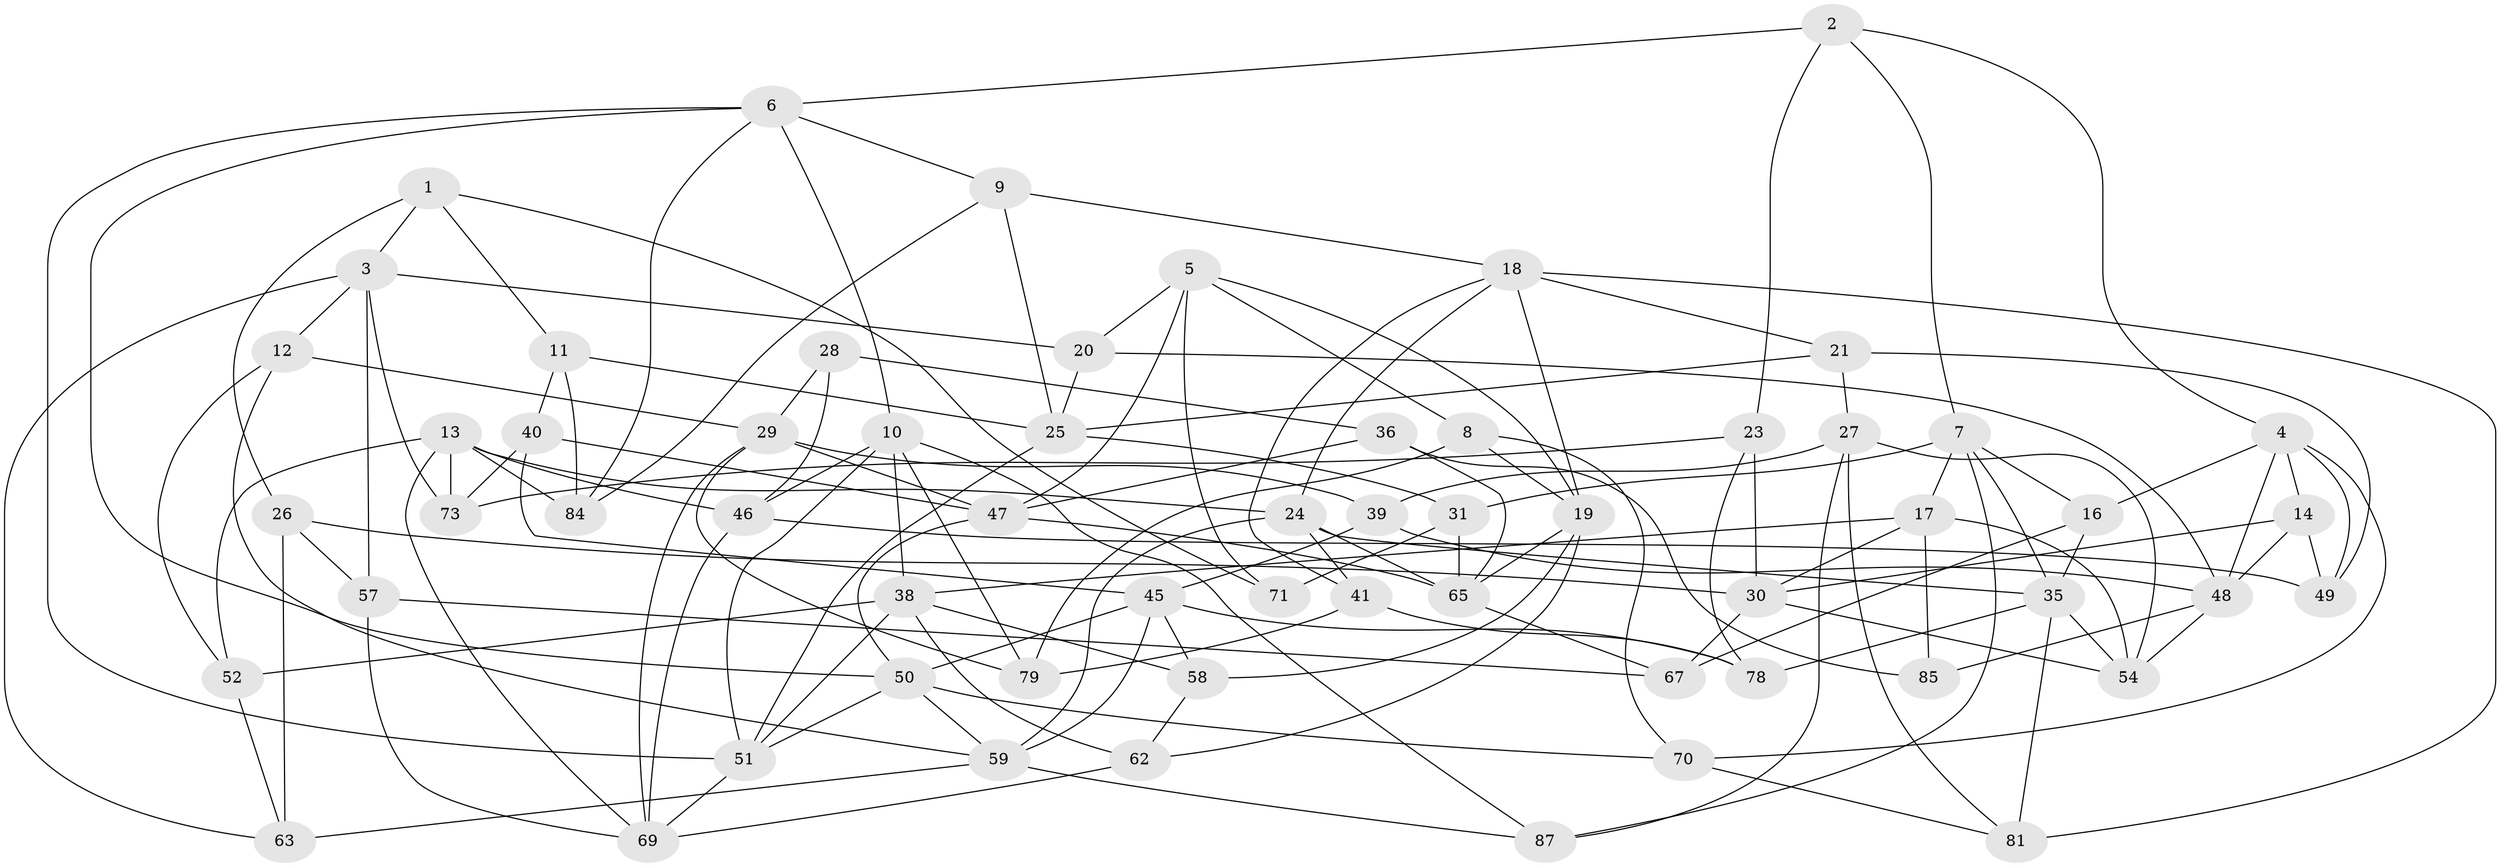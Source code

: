 // original degree distribution, {4: 1.0}
// Generated by graph-tools (version 1.1) at 2025/11/02/27/25 16:11:43]
// undirected, 61 vertices, 145 edges
graph export_dot {
graph [start="1"]
  node [color=gray90,style=filled];
  1;
  2;
  3 [super="+22"];
  4 [super="+32"];
  5 [super="+33"];
  6 [super="+43"];
  7 [super="+15"];
  8;
  9;
  10 [super="+66"];
  11;
  12;
  13 [super="+60"];
  14;
  16;
  17 [super="+34"];
  18 [super="+55"];
  19 [super="+77"];
  20;
  21;
  23;
  24 [super="+37"];
  25 [super="+44"];
  26;
  27 [super="+80"];
  28;
  29 [super="+68"];
  30 [super="+53"];
  31;
  35 [super="+42"];
  36;
  38 [super="+76"];
  39;
  40;
  41;
  45 [super="+56"];
  46 [super="+64"];
  47 [super="+72"];
  48 [super="+83"];
  49;
  50 [super="+61"];
  51 [super="+88"];
  52;
  54 [super="+75"];
  57;
  58;
  59 [super="+74"];
  62;
  63;
  65 [super="+82"];
  67;
  69 [super="+86"];
  70;
  71;
  73;
  78;
  79;
  81;
  84;
  85;
  87;
  1 -- 71;
  1 -- 26;
  1 -- 11;
  1 -- 3;
  2 -- 6;
  2 -- 23;
  2 -- 4;
  2 -- 7;
  3 -- 73;
  3 -- 20;
  3 -- 63;
  3 -- 12;
  3 -- 57;
  4 -- 70;
  4 -- 48;
  4 -- 16;
  4 -- 49;
  4 -- 14;
  5 -- 8;
  5 -- 20;
  5 -- 71 [weight=2];
  5 -- 47;
  5 -- 19;
  6 -- 50;
  6 -- 84;
  6 -- 9;
  6 -- 10;
  6 -- 51;
  7 -- 16;
  7 -- 87;
  7 -- 35;
  7 -- 31;
  7 -- 17;
  8 -- 79;
  8 -- 19;
  8 -- 70;
  9 -- 18;
  9 -- 84;
  9 -- 25;
  10 -- 87;
  10 -- 38;
  10 -- 51;
  10 -- 46;
  10 -- 79;
  11 -- 40;
  11 -- 84;
  11 -- 25;
  12 -- 52;
  12 -- 29;
  12 -- 59;
  13 -- 52;
  13 -- 24;
  13 -- 73;
  13 -- 84;
  13 -- 46;
  13 -- 69;
  14 -- 49;
  14 -- 48;
  14 -- 30;
  16 -- 67;
  16 -- 35;
  17 -- 85 [weight=2];
  17 -- 30;
  17 -- 54;
  17 -- 38;
  18 -- 21;
  18 -- 24;
  18 -- 81;
  18 -- 41;
  18 -- 19;
  19 -- 62;
  19 -- 65;
  19 -- 58;
  20 -- 25;
  20 -- 48;
  21 -- 27;
  21 -- 49;
  21 -- 25;
  23 -- 78;
  23 -- 30;
  23 -- 73;
  24 -- 41;
  24 -- 65;
  24 -- 59;
  24 -- 35;
  25 -- 51;
  25 -- 31;
  26 -- 63;
  26 -- 57;
  26 -- 30;
  27 -- 87;
  27 -- 54 [weight=2];
  27 -- 81;
  27 -- 39;
  28 -- 36;
  28 -- 46 [weight=2];
  28 -- 29;
  29 -- 47;
  29 -- 39;
  29 -- 79;
  29 -- 69;
  30 -- 67;
  30 -- 54;
  31 -- 71;
  31 -- 65;
  35 -- 81;
  35 -- 78;
  35 -- 54;
  36 -- 85;
  36 -- 47;
  36 -- 65;
  38 -- 52;
  38 -- 51;
  38 -- 58;
  38 -- 62;
  39 -- 48;
  39 -- 45;
  40 -- 73;
  40 -- 45;
  40 -- 47;
  41 -- 79;
  41 -- 78;
  45 -- 59;
  45 -- 58;
  45 -- 78;
  45 -- 50;
  46 -- 49;
  46 -- 69;
  47 -- 65;
  47 -- 50;
  48 -- 85;
  48 -- 54;
  50 -- 70;
  50 -- 51;
  50 -- 59;
  51 -- 69;
  52 -- 63;
  57 -- 67;
  57 -- 69;
  58 -- 62;
  59 -- 87;
  59 -- 63;
  62 -- 69;
  65 -- 67;
  70 -- 81;
}
